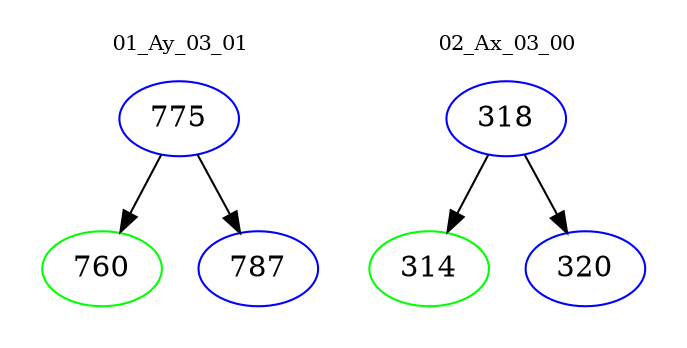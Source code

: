 digraph{
subgraph cluster_0 {
color = white
label = "01_Ay_03_01";
fontsize=10;
T0_775 [label="775", color="blue"]
T0_775 -> T0_760 [color="black"]
T0_760 [label="760", color="green"]
T0_775 -> T0_787 [color="black"]
T0_787 [label="787", color="blue"]
}
subgraph cluster_1 {
color = white
label = "02_Ax_03_00";
fontsize=10;
T1_318 [label="318", color="blue"]
T1_318 -> T1_314 [color="black"]
T1_314 [label="314", color="green"]
T1_318 -> T1_320 [color="black"]
T1_320 [label="320", color="blue"]
}
}
